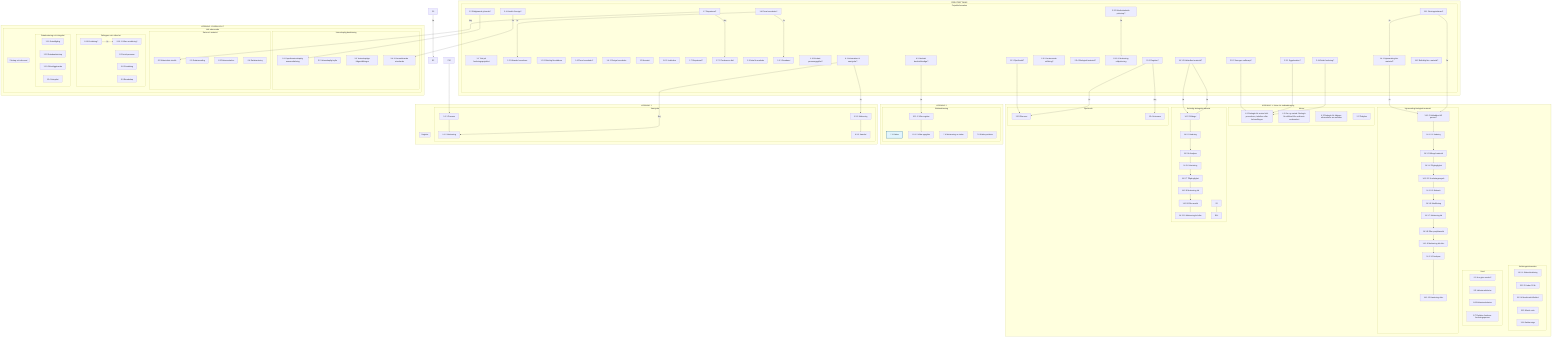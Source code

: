graph TD
    subgraph "FÖRUTSÄTTNING"
        subgraph "Projektinformation"
            H1["1.1 Titel på forskningsprojektet"]
            H2["1.2 Sökande huvudman"]
            H3["1.3.1 Behörig företrädare"]
            H4["1.4 Flera huvudmän?"]
            H5["1.4.1 Övriga huvudmän"]
            H6["1.5 Hemvist"]
            H7["1.6.1 Institution"]
            H8["1.7 Disputerad?"]
            H9["1.7.2 Forskarens titel"]
            H10["1.9 Antal huvudmän"]
            H11["1.9.1 Samband"]
            P1["1.4 Flera huvudmän?"]
            P2["1.7 Disputerad?"]
            P3["1.10 Endast personuppgifter?"]
            P4["2.2 Rådgivande yttrande?"]
            P5["2.4 Klinisk forskning?"]
            P6["2.5.1 Äggdonation?"]
            P7["2.5.2 Xenogen cellterapi?"]
            K4["2.5.3 Joniserande strålning?"]
            K5["2.5.4 Biologiskt material?"]
            K6["2.5.5 Medicinteknisk prövning?"]
            K6a["2.5.5.1 Motivering etikprövning"]
            P8["3.4 Utanför Sverige?"]
            P11["9.1 Information & samtycke?"]
            P12["9.3 Nedsatt beslutsförmåga?"]
            P13["10.1 Register?"]
            P14["11.1 Djurförsök?"]
            P15["13.1 Företagsinitierad?"]
            P16["14.1 Nyinsamling bio. material?"]
            P17["14.1.2 Härledbart material?"]
            P18["14.2 Befintligt bio. material?"]
        end

        P15 -->|Ja| P16
        K6 -->|Ja| K6a
    end

    %% Connections from P nodes
    P1 -->|Ja| H2
    P1 -->|Ja| H11
    P2 -->|Nej| D2
    P2 -->|Nej| H9
    P4 --> V2
    P5 --> M1
    P6 --> M1
    P7 --> M1
    P9 -->|Ja| E2
    P10 --> C2
    P11 -->|Ja| C5
    P11 -->|Nej| C3
    P12 -->|Ja| R2
    P13 -->|Ja| F2
    P13 -->|Nej| F3
    P14 --> F2
    P15 -->|Ja| B2
    P17 -->|Ja| B15
    
    S4 -->|Ja| S5

    subgraph "KÖRNING 1: Krävs för riskbedömning"
        subgraph "Strålningsinformation"
            T1["15.2.1 Åldersfördelning"]
            T2["15.2.2 Under 30 år"]
            T3["15.2.4 Medicinskt tillstånd"]
            T4["15.5 Klinisk rutin"]
            T5["15.6 Sakkunniga"]
        end
        
        subgraph "Metod"
            M1["4.1 Redogör för metod inkl. proceduren, tekniken eller behandlingen"]
            M2["4.2 Om ny metod: Redogör för skillnad från ordinarie verksamhet"]
            M3["4.3 Redogör för tidigare erfarenheter av metoden"]
            V7["5.3 Tidsplan"]
        end

        subgraph "Urval"
            U1["8.1 Hur görs urvalet?"]
            U2["8.5 Inklusionskriterier"]
            U3["8.6 Exklusionskriterier"]
            U4["8.7 Relation forskare-forskningsperson"]
        end

        subgraph "Nyinsamling biologiskt material"
            B2["14.1.2 Härledbart till person?"]
            B3["14.1.2.1 Kodning"]
            B4["14.1.3 Mängd material"] 
            B5["14.1.4 Tillgänglighet"]
            B6["14.1.5.1 Undantagsregeln"]
            B7["14.1.5.2 Biobank"]
            B8["14.1.6 Modifiering"]
            B9["14.1.7 Motivering tid"]
            B10["14.1.8 Efter projektavslut"]
            B11["14.1.9 Motivering tid efter"]
            B12["14.1.10 Analyser"]
            B13["14.1.12 Hantering efter"]

            P16 -->|Ja| B2
            B2 --> B3
            B3 --> B4
            B4 --> B5
            B5 --> B6
            B6 --> B7
            B7 --> B8
            B8 --> B9
            B9 --> B10
            B10 --> B11
            B11 --> B12
            B12 --> B13
        end
        
        subgraph "Befintligt biologiskt material"
            B15["14.2.2 Mängd"]
            B16["14.2.3 Kodning"]
            B17["14.2.4 Analyser"]
            B18["14.2.6 Hantering"]
            B19["14.2.7 Tillgänglighet"]
            B20["14.2.8 Motivering tid"]
            B21["14.2.9 Efter avslut"]
            B22["14.2.10 Motivering tid efter"]

            B1 --> B14
            P17 -->|Ja| B15
            B15 --> B16
            B16 --> B17
            B17 --> B18
            B18 --> B19
            B19 --> B20
            B20 --> B21
            B21 --> B22
        end

        subgraph "Djurförsök"
            F2["11.1.1 Resultat"]
            F3["11.1.2 Motivering"]
        end
    end

    subgraph "KÖRNING 1 PARALLELLT"

        subgraph "Helt oberoende"

            subgraph "Vetenskaplig beskrivning"
                V2["3.1 Populärvetenskaplig sammanfattning"]
                V3["3.2 Vetenskapligt syfte"]
                V4["3.3 Vetenskapliga frågeställningar"]
                V6["3.4.3 Genomförande utomlands"]

                P8 -->|Ja| V6
            end

            subgraph "Data och material"
                D1["6.1 Datainsamling"]
                D2["6.2 Materialets storlek"]
                D3["6.3 Dokumentation"]
                D4["6.4 Datahantering"]
            end

            subgraph "Deltagare och säkerhet"
                S1["8.2 Antal personer"]
                S2["8.8 Försäkring"]
                S3["8.9 Beredskap"]
                S4["8.10 Ersättning?"]
                S5["8.10.1 Vilken ersättning?"]
            end

            subgraph "Datahantering och integritet"
                I1["12.1 Datatillgång"]
                I2["12.2 Databearbetning"]
                I3["12.3 Offentliggörande"]
                I4["12.4 Integritet"]
            end

            subgraph "Företag och ekonomi"
                F2["13.3 Ekonomi"]
                F3["13.4 Intressen"]
            end
        end
    end

    subgraph "KÖRNING 2"
        subgraph "Riskbedömning"
            R1["7.1 Risker"]
            R2["7.2 Nytta"]
            R3["7.3 Risk-nytta värdering"]
            R4["7.4 Minimering av risker"]
            R5["7.5 Etiska problem"]
        end
    end

    subgraph "KÖRNING 3"
        subgraph "Samtycke"
            C2["9.1.1 Process"]
            C3["9.1.2 Motivering"]
            C5["9.3.1 Motivering"]
            C6["9.3.2 Samråd"]

            C2 --> C3
            C5 --> C6
        end

        subgraph "Register"
            R2["10.1.1 Vilka register"]
            R3["10.1.2 Vilka uppgifter"]

            R2 --> R3
        end
    end

    classDef parallel fill:#e1f5fe,stroke:#01579b,stroke-width:2px
    class O1,R1,F1 parallel